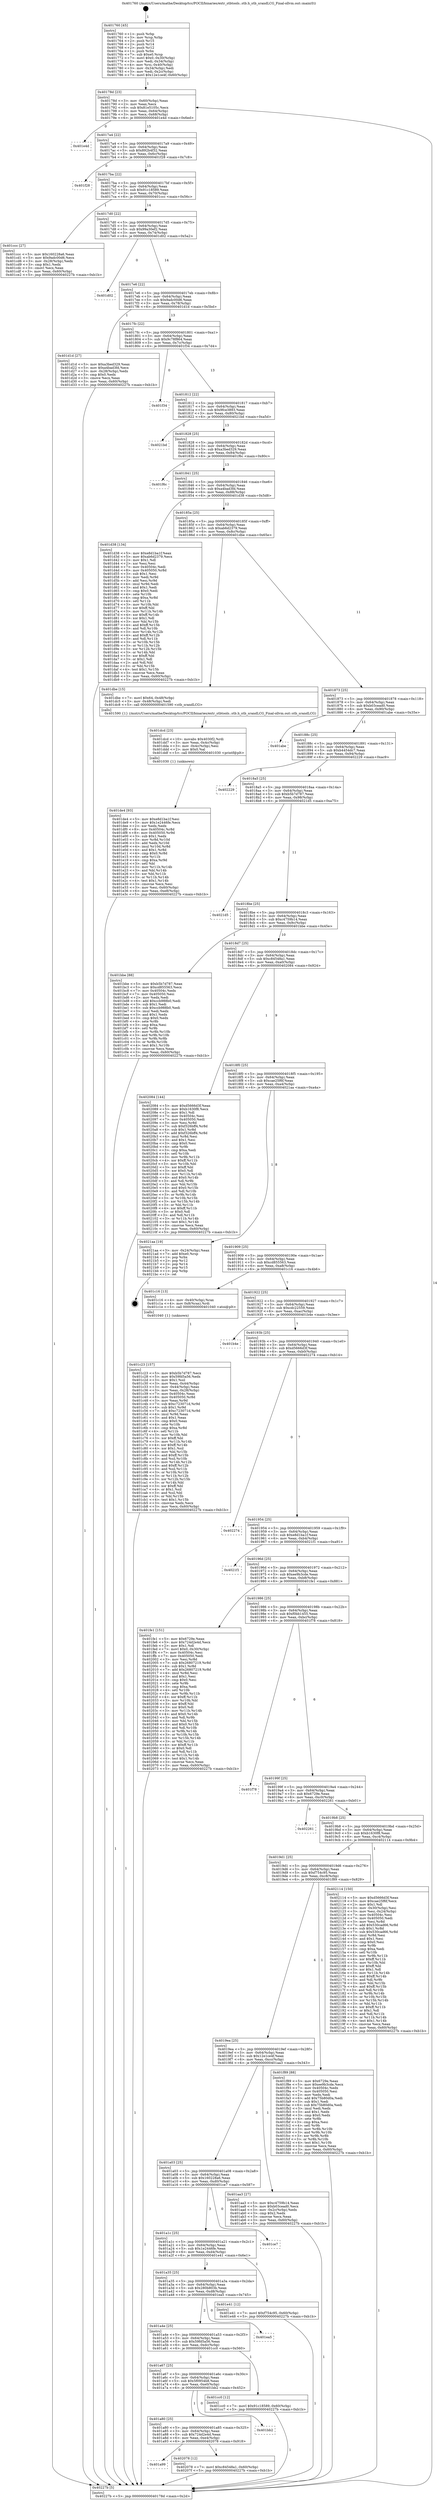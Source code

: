 digraph "0x401760" {
  label = "0x401760 (/mnt/c/Users/mathe/Desktop/tcc/POCII/binaries/extr_stbtools..stb.h_stb_srandLCG_Final-ollvm.out::main(0))"
  labelloc = "t"
  node[shape=record]

  Entry [label="",width=0.3,height=0.3,shape=circle,fillcolor=black,style=filled]
  "0x40178d" [label="{
     0x40178d [23]\l
     | [instrs]\l
     &nbsp;&nbsp;0x40178d \<+3\>: mov -0x60(%rbp),%eax\l
     &nbsp;&nbsp;0x401790 \<+2\>: mov %eax,%ecx\l
     &nbsp;&nbsp;0x401792 \<+6\>: sub $0x81e5105c,%ecx\l
     &nbsp;&nbsp;0x401798 \<+3\>: mov %eax,-0x64(%rbp)\l
     &nbsp;&nbsp;0x40179b \<+3\>: mov %ecx,-0x68(%rbp)\l
     &nbsp;&nbsp;0x40179e \<+6\>: je 0000000000401e4d \<main+0x6ed\>\l
  }"]
  "0x401e4d" [label="{
     0x401e4d\l
  }", style=dashed]
  "0x4017a4" [label="{
     0x4017a4 [22]\l
     | [instrs]\l
     &nbsp;&nbsp;0x4017a4 \<+5\>: jmp 00000000004017a9 \<main+0x49\>\l
     &nbsp;&nbsp;0x4017a9 \<+3\>: mov -0x64(%rbp),%eax\l
     &nbsp;&nbsp;0x4017ac \<+5\>: sub $0x892b4f32,%eax\l
     &nbsp;&nbsp;0x4017b1 \<+3\>: mov %eax,-0x6c(%rbp)\l
     &nbsp;&nbsp;0x4017b4 \<+6\>: je 0000000000401f28 \<main+0x7c8\>\l
  }"]
  Exit [label="",width=0.3,height=0.3,shape=circle,fillcolor=black,style=filled,peripheries=2]
  "0x401f28" [label="{
     0x401f28\l
  }", style=dashed]
  "0x4017ba" [label="{
     0x4017ba [22]\l
     | [instrs]\l
     &nbsp;&nbsp;0x4017ba \<+5\>: jmp 00000000004017bf \<main+0x5f\>\l
     &nbsp;&nbsp;0x4017bf \<+3\>: mov -0x64(%rbp),%eax\l
     &nbsp;&nbsp;0x4017c2 \<+5\>: sub $0x91c18589,%eax\l
     &nbsp;&nbsp;0x4017c7 \<+3\>: mov %eax,-0x70(%rbp)\l
     &nbsp;&nbsp;0x4017ca \<+6\>: je 0000000000401ccc \<main+0x56c\>\l
  }"]
  "0x401a99" [label="{
     0x401a99\l
  }", style=dashed]
  "0x401ccc" [label="{
     0x401ccc [27]\l
     | [instrs]\l
     &nbsp;&nbsp;0x401ccc \<+5\>: mov $0x160228a6,%eax\l
     &nbsp;&nbsp;0x401cd1 \<+5\>: mov $0x9adc00d6,%ecx\l
     &nbsp;&nbsp;0x401cd6 \<+3\>: mov -0x28(%rbp),%edx\l
     &nbsp;&nbsp;0x401cd9 \<+3\>: cmp $0x1,%edx\l
     &nbsp;&nbsp;0x401cdc \<+3\>: cmovl %ecx,%eax\l
     &nbsp;&nbsp;0x401cdf \<+3\>: mov %eax,-0x60(%rbp)\l
     &nbsp;&nbsp;0x401ce2 \<+5\>: jmp 000000000040227b \<main+0xb1b\>\l
  }"]
  "0x4017d0" [label="{
     0x4017d0 [22]\l
     | [instrs]\l
     &nbsp;&nbsp;0x4017d0 \<+5\>: jmp 00000000004017d5 \<main+0x75\>\l
     &nbsp;&nbsp;0x4017d5 \<+3\>: mov -0x64(%rbp),%eax\l
     &nbsp;&nbsp;0x4017d8 \<+5\>: sub $0x99a30ef2,%eax\l
     &nbsp;&nbsp;0x4017dd \<+3\>: mov %eax,-0x74(%rbp)\l
     &nbsp;&nbsp;0x4017e0 \<+6\>: je 0000000000401d02 \<main+0x5a2\>\l
  }"]
  "0x402078" [label="{
     0x402078 [12]\l
     | [instrs]\l
     &nbsp;&nbsp;0x402078 \<+7\>: movl $0xc84548a1,-0x60(%rbp)\l
     &nbsp;&nbsp;0x40207f \<+5\>: jmp 000000000040227b \<main+0xb1b\>\l
  }"]
  "0x401d02" [label="{
     0x401d02\l
  }", style=dashed]
  "0x4017e6" [label="{
     0x4017e6 [22]\l
     | [instrs]\l
     &nbsp;&nbsp;0x4017e6 \<+5\>: jmp 00000000004017eb \<main+0x8b\>\l
     &nbsp;&nbsp;0x4017eb \<+3\>: mov -0x64(%rbp),%eax\l
     &nbsp;&nbsp;0x4017ee \<+5\>: sub $0x9adc00d6,%eax\l
     &nbsp;&nbsp;0x4017f3 \<+3\>: mov %eax,-0x78(%rbp)\l
     &nbsp;&nbsp;0x4017f6 \<+6\>: je 0000000000401d1d \<main+0x5bd\>\l
  }"]
  "0x401a80" [label="{
     0x401a80 [25]\l
     | [instrs]\l
     &nbsp;&nbsp;0x401a80 \<+5\>: jmp 0000000000401a85 \<main+0x325\>\l
     &nbsp;&nbsp;0x401a85 \<+3\>: mov -0x64(%rbp),%eax\l
     &nbsp;&nbsp;0x401a88 \<+5\>: sub $0x724d2e4d,%eax\l
     &nbsp;&nbsp;0x401a8d \<+6\>: mov %eax,-0xe4(%rbp)\l
     &nbsp;&nbsp;0x401a93 \<+6\>: je 0000000000402078 \<main+0x918\>\l
  }"]
  "0x401d1d" [label="{
     0x401d1d [27]\l
     | [instrs]\l
     &nbsp;&nbsp;0x401d1d \<+5\>: mov $0xa3bed329,%eax\l
     &nbsp;&nbsp;0x401d22 \<+5\>: mov $0xa4bad3fd,%ecx\l
     &nbsp;&nbsp;0x401d27 \<+3\>: mov -0x28(%rbp),%edx\l
     &nbsp;&nbsp;0x401d2a \<+3\>: cmp $0x0,%edx\l
     &nbsp;&nbsp;0x401d2d \<+3\>: cmove %ecx,%eax\l
     &nbsp;&nbsp;0x401d30 \<+3\>: mov %eax,-0x60(%rbp)\l
     &nbsp;&nbsp;0x401d33 \<+5\>: jmp 000000000040227b \<main+0xb1b\>\l
  }"]
  "0x4017fc" [label="{
     0x4017fc [22]\l
     | [instrs]\l
     &nbsp;&nbsp;0x4017fc \<+5\>: jmp 0000000000401801 \<main+0xa1\>\l
     &nbsp;&nbsp;0x401801 \<+3\>: mov -0x64(%rbp),%eax\l
     &nbsp;&nbsp;0x401804 \<+5\>: sub $0x9c78f864,%eax\l
     &nbsp;&nbsp;0x401809 \<+3\>: mov %eax,-0x7c(%rbp)\l
     &nbsp;&nbsp;0x40180c \<+6\>: je 0000000000401f34 \<main+0x7d4\>\l
  }"]
  "0x401bb2" [label="{
     0x401bb2\l
  }", style=dashed]
  "0x401f34" [label="{
     0x401f34\l
  }", style=dashed]
  "0x401812" [label="{
     0x401812 [22]\l
     | [instrs]\l
     &nbsp;&nbsp;0x401812 \<+5\>: jmp 0000000000401817 \<main+0xb7\>\l
     &nbsp;&nbsp;0x401817 \<+3\>: mov -0x64(%rbp),%eax\l
     &nbsp;&nbsp;0x40181a \<+5\>: sub $0x9fce3893,%eax\l
     &nbsp;&nbsp;0x40181f \<+3\>: mov %eax,-0x80(%rbp)\l
     &nbsp;&nbsp;0x401822 \<+6\>: je 00000000004021bd \<main+0xa5d\>\l
  }"]
  "0x401de4" [label="{
     0x401de4 [93]\l
     | [instrs]\l
     &nbsp;&nbsp;0x401de4 \<+5\>: mov $0xe8d1ba1f,%esi\l
     &nbsp;&nbsp;0x401de9 \<+5\>: mov $0x1e2446fe,%ecx\l
     &nbsp;&nbsp;0x401dee \<+2\>: xor %edx,%edx\l
     &nbsp;&nbsp;0x401df0 \<+8\>: mov 0x40504c,%r8d\l
     &nbsp;&nbsp;0x401df8 \<+8\>: mov 0x405050,%r9d\l
     &nbsp;&nbsp;0x401e00 \<+3\>: sub $0x1,%edx\l
     &nbsp;&nbsp;0x401e03 \<+3\>: mov %r8d,%r10d\l
     &nbsp;&nbsp;0x401e06 \<+3\>: add %edx,%r10d\l
     &nbsp;&nbsp;0x401e09 \<+4\>: imul %r10d,%r8d\l
     &nbsp;&nbsp;0x401e0d \<+4\>: and $0x1,%r8d\l
     &nbsp;&nbsp;0x401e11 \<+4\>: cmp $0x0,%r8d\l
     &nbsp;&nbsp;0x401e15 \<+4\>: sete %r11b\l
     &nbsp;&nbsp;0x401e19 \<+4\>: cmp $0xa,%r9d\l
     &nbsp;&nbsp;0x401e1d \<+3\>: setl %bl\l
     &nbsp;&nbsp;0x401e20 \<+3\>: mov %r11b,%r14b\l
     &nbsp;&nbsp;0x401e23 \<+3\>: and %bl,%r14b\l
     &nbsp;&nbsp;0x401e26 \<+3\>: xor %bl,%r11b\l
     &nbsp;&nbsp;0x401e29 \<+3\>: or %r11b,%r14b\l
     &nbsp;&nbsp;0x401e2c \<+4\>: test $0x1,%r14b\l
     &nbsp;&nbsp;0x401e30 \<+3\>: cmovne %ecx,%esi\l
     &nbsp;&nbsp;0x401e33 \<+3\>: mov %esi,-0x60(%rbp)\l
     &nbsp;&nbsp;0x401e36 \<+6\>: mov %eax,-0xe8(%rbp)\l
     &nbsp;&nbsp;0x401e3c \<+5\>: jmp 000000000040227b \<main+0xb1b\>\l
  }"]
  "0x4021bd" [label="{
     0x4021bd\l
  }", style=dashed]
  "0x401828" [label="{
     0x401828 [25]\l
     | [instrs]\l
     &nbsp;&nbsp;0x401828 \<+5\>: jmp 000000000040182d \<main+0xcd\>\l
     &nbsp;&nbsp;0x40182d \<+3\>: mov -0x64(%rbp),%eax\l
     &nbsp;&nbsp;0x401830 \<+5\>: sub $0xa3bed329,%eax\l
     &nbsp;&nbsp;0x401835 \<+6\>: mov %eax,-0x84(%rbp)\l
     &nbsp;&nbsp;0x40183b \<+6\>: je 0000000000401f6c \<main+0x80c\>\l
  }"]
  "0x401dcd" [label="{
     0x401dcd [23]\l
     | [instrs]\l
     &nbsp;&nbsp;0x401dcd \<+10\>: movabs $0x4030f2,%rdi\l
     &nbsp;&nbsp;0x401dd7 \<+3\>: mov %eax,-0x4c(%rbp)\l
     &nbsp;&nbsp;0x401dda \<+3\>: mov -0x4c(%rbp),%esi\l
     &nbsp;&nbsp;0x401ddd \<+2\>: mov $0x0,%al\l
     &nbsp;&nbsp;0x401ddf \<+5\>: call 0000000000401030 \<printf@plt\>\l
     | [calls]\l
     &nbsp;&nbsp;0x401030 \{1\} (unknown)\l
  }"]
  "0x401f6c" [label="{
     0x401f6c\l
  }", style=dashed]
  "0x401841" [label="{
     0x401841 [25]\l
     | [instrs]\l
     &nbsp;&nbsp;0x401841 \<+5\>: jmp 0000000000401846 \<main+0xe6\>\l
     &nbsp;&nbsp;0x401846 \<+3\>: mov -0x64(%rbp),%eax\l
     &nbsp;&nbsp;0x401849 \<+5\>: sub $0xa4bad3fd,%eax\l
     &nbsp;&nbsp;0x40184e \<+6\>: mov %eax,-0x88(%rbp)\l
     &nbsp;&nbsp;0x401854 \<+6\>: je 0000000000401d38 \<main+0x5d8\>\l
  }"]
  "0x401a67" [label="{
     0x401a67 [25]\l
     | [instrs]\l
     &nbsp;&nbsp;0x401a67 \<+5\>: jmp 0000000000401a6c \<main+0x30c\>\l
     &nbsp;&nbsp;0x401a6c \<+3\>: mov -0x64(%rbp),%eax\l
     &nbsp;&nbsp;0x401a6f \<+5\>: sub $0x5f0954b8,%eax\l
     &nbsp;&nbsp;0x401a74 \<+6\>: mov %eax,-0xe0(%rbp)\l
     &nbsp;&nbsp;0x401a7a \<+6\>: je 0000000000401bb2 \<main+0x452\>\l
  }"]
  "0x401d38" [label="{
     0x401d38 [134]\l
     | [instrs]\l
     &nbsp;&nbsp;0x401d38 \<+5\>: mov $0xe8d1ba1f,%eax\l
     &nbsp;&nbsp;0x401d3d \<+5\>: mov $0xab6d2379,%ecx\l
     &nbsp;&nbsp;0x401d42 \<+2\>: mov $0x1,%dl\l
     &nbsp;&nbsp;0x401d44 \<+2\>: xor %esi,%esi\l
     &nbsp;&nbsp;0x401d46 \<+7\>: mov 0x40504c,%edi\l
     &nbsp;&nbsp;0x401d4d \<+8\>: mov 0x405050,%r8d\l
     &nbsp;&nbsp;0x401d55 \<+3\>: sub $0x1,%esi\l
     &nbsp;&nbsp;0x401d58 \<+3\>: mov %edi,%r9d\l
     &nbsp;&nbsp;0x401d5b \<+3\>: add %esi,%r9d\l
     &nbsp;&nbsp;0x401d5e \<+4\>: imul %r9d,%edi\l
     &nbsp;&nbsp;0x401d62 \<+3\>: and $0x1,%edi\l
     &nbsp;&nbsp;0x401d65 \<+3\>: cmp $0x0,%edi\l
     &nbsp;&nbsp;0x401d68 \<+4\>: sete %r10b\l
     &nbsp;&nbsp;0x401d6c \<+4\>: cmp $0xa,%r8d\l
     &nbsp;&nbsp;0x401d70 \<+4\>: setl %r11b\l
     &nbsp;&nbsp;0x401d74 \<+3\>: mov %r10b,%bl\l
     &nbsp;&nbsp;0x401d77 \<+3\>: xor $0xff,%bl\l
     &nbsp;&nbsp;0x401d7a \<+3\>: mov %r11b,%r14b\l
     &nbsp;&nbsp;0x401d7d \<+4\>: xor $0xff,%r14b\l
     &nbsp;&nbsp;0x401d81 \<+3\>: xor $0x1,%dl\l
     &nbsp;&nbsp;0x401d84 \<+3\>: mov %bl,%r15b\l
     &nbsp;&nbsp;0x401d87 \<+4\>: and $0xff,%r15b\l
     &nbsp;&nbsp;0x401d8b \<+3\>: and %dl,%r10b\l
     &nbsp;&nbsp;0x401d8e \<+3\>: mov %r14b,%r12b\l
     &nbsp;&nbsp;0x401d91 \<+4\>: and $0xff,%r12b\l
     &nbsp;&nbsp;0x401d95 \<+3\>: and %dl,%r11b\l
     &nbsp;&nbsp;0x401d98 \<+3\>: or %r10b,%r15b\l
     &nbsp;&nbsp;0x401d9b \<+3\>: or %r11b,%r12b\l
     &nbsp;&nbsp;0x401d9e \<+3\>: xor %r12b,%r15b\l
     &nbsp;&nbsp;0x401da1 \<+3\>: or %r14b,%bl\l
     &nbsp;&nbsp;0x401da4 \<+3\>: xor $0xff,%bl\l
     &nbsp;&nbsp;0x401da7 \<+3\>: or $0x1,%dl\l
     &nbsp;&nbsp;0x401daa \<+2\>: and %dl,%bl\l
     &nbsp;&nbsp;0x401dac \<+3\>: or %bl,%r15b\l
     &nbsp;&nbsp;0x401daf \<+4\>: test $0x1,%r15b\l
     &nbsp;&nbsp;0x401db3 \<+3\>: cmovne %ecx,%eax\l
     &nbsp;&nbsp;0x401db6 \<+3\>: mov %eax,-0x60(%rbp)\l
     &nbsp;&nbsp;0x401db9 \<+5\>: jmp 000000000040227b \<main+0xb1b\>\l
  }"]
  "0x40185a" [label="{
     0x40185a [25]\l
     | [instrs]\l
     &nbsp;&nbsp;0x40185a \<+5\>: jmp 000000000040185f \<main+0xff\>\l
     &nbsp;&nbsp;0x40185f \<+3\>: mov -0x64(%rbp),%eax\l
     &nbsp;&nbsp;0x401862 \<+5\>: sub $0xab6d2379,%eax\l
     &nbsp;&nbsp;0x401867 \<+6\>: mov %eax,-0x8c(%rbp)\l
     &nbsp;&nbsp;0x40186d \<+6\>: je 0000000000401dbe \<main+0x65e\>\l
  }"]
  "0x401cc0" [label="{
     0x401cc0 [12]\l
     | [instrs]\l
     &nbsp;&nbsp;0x401cc0 \<+7\>: movl $0x91c18589,-0x60(%rbp)\l
     &nbsp;&nbsp;0x401cc7 \<+5\>: jmp 000000000040227b \<main+0xb1b\>\l
  }"]
  "0x401dbe" [label="{
     0x401dbe [15]\l
     | [instrs]\l
     &nbsp;&nbsp;0x401dbe \<+7\>: movl $0x64,-0x48(%rbp)\l
     &nbsp;&nbsp;0x401dc5 \<+3\>: mov -0x48(%rbp),%edi\l
     &nbsp;&nbsp;0x401dc8 \<+5\>: call 0000000000401590 \<stb_srandLCG\>\l
     | [calls]\l
     &nbsp;&nbsp;0x401590 \{1\} (/mnt/c/Users/mathe/Desktop/tcc/POCII/binaries/extr_stbtools..stb.h_stb_srandLCG_Final-ollvm.out::stb_srandLCG)\l
  }"]
  "0x401873" [label="{
     0x401873 [25]\l
     | [instrs]\l
     &nbsp;&nbsp;0x401873 \<+5\>: jmp 0000000000401878 \<main+0x118\>\l
     &nbsp;&nbsp;0x401878 \<+3\>: mov -0x64(%rbp),%eax\l
     &nbsp;&nbsp;0x40187b \<+5\>: sub $0xb03cead0,%eax\l
     &nbsp;&nbsp;0x401880 \<+6\>: mov %eax,-0x90(%rbp)\l
     &nbsp;&nbsp;0x401886 \<+6\>: je 0000000000401abe \<main+0x35e\>\l
  }"]
  "0x401a4e" [label="{
     0x401a4e [25]\l
     | [instrs]\l
     &nbsp;&nbsp;0x401a4e \<+5\>: jmp 0000000000401a53 \<main+0x2f3\>\l
     &nbsp;&nbsp;0x401a53 \<+3\>: mov -0x64(%rbp),%eax\l
     &nbsp;&nbsp;0x401a56 \<+5\>: sub $0x59fd5a56,%eax\l
     &nbsp;&nbsp;0x401a5b \<+6\>: mov %eax,-0xdc(%rbp)\l
     &nbsp;&nbsp;0x401a61 \<+6\>: je 0000000000401cc0 \<main+0x560\>\l
  }"]
  "0x401abe" [label="{
     0x401abe\l
  }", style=dashed]
  "0x40188c" [label="{
     0x40188c [25]\l
     | [instrs]\l
     &nbsp;&nbsp;0x40188c \<+5\>: jmp 0000000000401891 \<main+0x131\>\l
     &nbsp;&nbsp;0x401891 \<+3\>: mov -0x64(%rbp),%eax\l
     &nbsp;&nbsp;0x401894 \<+5\>: sub $0xb4454dc7,%eax\l
     &nbsp;&nbsp;0x401899 \<+6\>: mov %eax,-0x94(%rbp)\l
     &nbsp;&nbsp;0x40189f \<+6\>: je 0000000000402229 \<main+0xac9\>\l
  }"]
  "0x401ea5" [label="{
     0x401ea5\l
  }", style=dashed]
  "0x402229" [label="{
     0x402229\l
  }", style=dashed]
  "0x4018a5" [label="{
     0x4018a5 [25]\l
     | [instrs]\l
     &nbsp;&nbsp;0x4018a5 \<+5\>: jmp 00000000004018aa \<main+0x14a\>\l
     &nbsp;&nbsp;0x4018aa \<+3\>: mov -0x64(%rbp),%eax\l
     &nbsp;&nbsp;0x4018ad \<+5\>: sub $0xb5b7d787,%eax\l
     &nbsp;&nbsp;0x4018b2 \<+6\>: mov %eax,-0x98(%rbp)\l
     &nbsp;&nbsp;0x4018b8 \<+6\>: je 00000000004021d5 \<main+0xa75\>\l
  }"]
  "0x401a35" [label="{
     0x401a35 [25]\l
     | [instrs]\l
     &nbsp;&nbsp;0x401a35 \<+5\>: jmp 0000000000401a3a \<main+0x2da\>\l
     &nbsp;&nbsp;0x401a3a \<+3\>: mov -0x64(%rbp),%eax\l
     &nbsp;&nbsp;0x401a3d \<+5\>: sub $0x280b803b,%eax\l
     &nbsp;&nbsp;0x401a42 \<+6\>: mov %eax,-0xd8(%rbp)\l
     &nbsp;&nbsp;0x401a48 \<+6\>: je 0000000000401ea5 \<main+0x745\>\l
  }"]
  "0x4021d5" [label="{
     0x4021d5\l
  }", style=dashed]
  "0x4018be" [label="{
     0x4018be [25]\l
     | [instrs]\l
     &nbsp;&nbsp;0x4018be \<+5\>: jmp 00000000004018c3 \<main+0x163\>\l
     &nbsp;&nbsp;0x4018c3 \<+3\>: mov -0x64(%rbp),%eax\l
     &nbsp;&nbsp;0x4018c6 \<+5\>: sub $0xc4759b14,%eax\l
     &nbsp;&nbsp;0x4018cb \<+6\>: mov %eax,-0x9c(%rbp)\l
     &nbsp;&nbsp;0x4018d1 \<+6\>: je 0000000000401bbe \<main+0x45e\>\l
  }"]
  "0x401e41" [label="{
     0x401e41 [12]\l
     | [instrs]\l
     &nbsp;&nbsp;0x401e41 \<+7\>: movl $0xf754c95,-0x60(%rbp)\l
     &nbsp;&nbsp;0x401e48 \<+5\>: jmp 000000000040227b \<main+0xb1b\>\l
  }"]
  "0x401bbe" [label="{
     0x401bbe [88]\l
     | [instrs]\l
     &nbsp;&nbsp;0x401bbe \<+5\>: mov $0xb5b7d787,%eax\l
     &nbsp;&nbsp;0x401bc3 \<+5\>: mov $0xcd855563,%ecx\l
     &nbsp;&nbsp;0x401bc8 \<+7\>: mov 0x40504c,%edx\l
     &nbsp;&nbsp;0x401bcf \<+7\>: mov 0x405050,%esi\l
     &nbsp;&nbsp;0x401bd6 \<+2\>: mov %edx,%edi\l
     &nbsp;&nbsp;0x401bd8 \<+6\>: add $0xccb988b0,%edi\l
     &nbsp;&nbsp;0x401bde \<+3\>: sub $0x1,%edi\l
     &nbsp;&nbsp;0x401be1 \<+6\>: sub $0xccb988b0,%edi\l
     &nbsp;&nbsp;0x401be7 \<+3\>: imul %edi,%edx\l
     &nbsp;&nbsp;0x401bea \<+3\>: and $0x1,%edx\l
     &nbsp;&nbsp;0x401bed \<+3\>: cmp $0x0,%edx\l
     &nbsp;&nbsp;0x401bf0 \<+4\>: sete %r8b\l
     &nbsp;&nbsp;0x401bf4 \<+3\>: cmp $0xa,%esi\l
     &nbsp;&nbsp;0x401bf7 \<+4\>: setl %r9b\l
     &nbsp;&nbsp;0x401bfb \<+3\>: mov %r8b,%r10b\l
     &nbsp;&nbsp;0x401bfe \<+3\>: and %r9b,%r10b\l
     &nbsp;&nbsp;0x401c01 \<+3\>: xor %r9b,%r8b\l
     &nbsp;&nbsp;0x401c04 \<+3\>: or %r8b,%r10b\l
     &nbsp;&nbsp;0x401c07 \<+4\>: test $0x1,%r10b\l
     &nbsp;&nbsp;0x401c0b \<+3\>: cmovne %ecx,%eax\l
     &nbsp;&nbsp;0x401c0e \<+3\>: mov %eax,-0x60(%rbp)\l
     &nbsp;&nbsp;0x401c11 \<+5\>: jmp 000000000040227b \<main+0xb1b\>\l
  }"]
  "0x4018d7" [label="{
     0x4018d7 [25]\l
     | [instrs]\l
     &nbsp;&nbsp;0x4018d7 \<+5\>: jmp 00000000004018dc \<main+0x17c\>\l
     &nbsp;&nbsp;0x4018dc \<+3\>: mov -0x64(%rbp),%eax\l
     &nbsp;&nbsp;0x4018df \<+5\>: sub $0xc84548a1,%eax\l
     &nbsp;&nbsp;0x4018e4 \<+6\>: mov %eax,-0xa0(%rbp)\l
     &nbsp;&nbsp;0x4018ea \<+6\>: je 0000000000402084 \<main+0x924\>\l
  }"]
  "0x401a1c" [label="{
     0x401a1c [25]\l
     | [instrs]\l
     &nbsp;&nbsp;0x401a1c \<+5\>: jmp 0000000000401a21 \<main+0x2c1\>\l
     &nbsp;&nbsp;0x401a21 \<+3\>: mov -0x64(%rbp),%eax\l
     &nbsp;&nbsp;0x401a24 \<+5\>: sub $0x1e2446fe,%eax\l
     &nbsp;&nbsp;0x401a29 \<+6\>: mov %eax,-0xd4(%rbp)\l
     &nbsp;&nbsp;0x401a2f \<+6\>: je 0000000000401e41 \<main+0x6e1\>\l
  }"]
  "0x402084" [label="{
     0x402084 [144]\l
     | [instrs]\l
     &nbsp;&nbsp;0x402084 \<+5\>: mov $0xd5666d3f,%eax\l
     &nbsp;&nbsp;0x402089 \<+5\>: mov $0xb1630f8,%ecx\l
     &nbsp;&nbsp;0x40208e \<+2\>: mov $0x1,%dl\l
     &nbsp;&nbsp;0x402090 \<+7\>: mov 0x40504c,%esi\l
     &nbsp;&nbsp;0x402097 \<+7\>: mov 0x405050,%edi\l
     &nbsp;&nbsp;0x40209e \<+3\>: mov %esi,%r8d\l
     &nbsp;&nbsp;0x4020a1 \<+7\>: sub $0xf326bff4,%r8d\l
     &nbsp;&nbsp;0x4020a8 \<+4\>: sub $0x1,%r8d\l
     &nbsp;&nbsp;0x4020ac \<+7\>: add $0xf326bff4,%r8d\l
     &nbsp;&nbsp;0x4020b3 \<+4\>: imul %r8d,%esi\l
     &nbsp;&nbsp;0x4020b7 \<+3\>: and $0x1,%esi\l
     &nbsp;&nbsp;0x4020ba \<+3\>: cmp $0x0,%esi\l
     &nbsp;&nbsp;0x4020bd \<+4\>: sete %r9b\l
     &nbsp;&nbsp;0x4020c1 \<+3\>: cmp $0xa,%edi\l
     &nbsp;&nbsp;0x4020c4 \<+4\>: setl %r10b\l
     &nbsp;&nbsp;0x4020c8 \<+3\>: mov %r9b,%r11b\l
     &nbsp;&nbsp;0x4020cb \<+4\>: xor $0xff,%r11b\l
     &nbsp;&nbsp;0x4020cf \<+3\>: mov %r10b,%bl\l
     &nbsp;&nbsp;0x4020d2 \<+3\>: xor $0xff,%bl\l
     &nbsp;&nbsp;0x4020d5 \<+3\>: xor $0x0,%dl\l
     &nbsp;&nbsp;0x4020d8 \<+3\>: mov %r11b,%r14b\l
     &nbsp;&nbsp;0x4020db \<+4\>: and $0x0,%r14b\l
     &nbsp;&nbsp;0x4020df \<+3\>: and %dl,%r9b\l
     &nbsp;&nbsp;0x4020e2 \<+3\>: mov %bl,%r15b\l
     &nbsp;&nbsp;0x4020e5 \<+4\>: and $0x0,%r15b\l
     &nbsp;&nbsp;0x4020e9 \<+3\>: and %dl,%r10b\l
     &nbsp;&nbsp;0x4020ec \<+3\>: or %r9b,%r14b\l
     &nbsp;&nbsp;0x4020ef \<+3\>: or %r10b,%r15b\l
     &nbsp;&nbsp;0x4020f2 \<+3\>: xor %r15b,%r14b\l
     &nbsp;&nbsp;0x4020f5 \<+3\>: or %bl,%r11b\l
     &nbsp;&nbsp;0x4020f8 \<+4\>: xor $0xff,%r11b\l
     &nbsp;&nbsp;0x4020fc \<+3\>: or $0x0,%dl\l
     &nbsp;&nbsp;0x4020ff \<+3\>: and %dl,%r11b\l
     &nbsp;&nbsp;0x402102 \<+3\>: or %r11b,%r14b\l
     &nbsp;&nbsp;0x402105 \<+4\>: test $0x1,%r14b\l
     &nbsp;&nbsp;0x402109 \<+3\>: cmovne %ecx,%eax\l
     &nbsp;&nbsp;0x40210c \<+3\>: mov %eax,-0x60(%rbp)\l
     &nbsp;&nbsp;0x40210f \<+5\>: jmp 000000000040227b \<main+0xb1b\>\l
  }"]
  "0x4018f0" [label="{
     0x4018f0 [25]\l
     | [instrs]\l
     &nbsp;&nbsp;0x4018f0 \<+5\>: jmp 00000000004018f5 \<main+0x195\>\l
     &nbsp;&nbsp;0x4018f5 \<+3\>: mov -0x64(%rbp),%eax\l
     &nbsp;&nbsp;0x4018f8 \<+5\>: sub $0xcae25f6f,%eax\l
     &nbsp;&nbsp;0x4018fd \<+6\>: mov %eax,-0xa4(%rbp)\l
     &nbsp;&nbsp;0x401903 \<+6\>: je 00000000004021aa \<main+0xa4a\>\l
  }"]
  "0x401ce7" [label="{
     0x401ce7\l
  }", style=dashed]
  "0x4021aa" [label="{
     0x4021aa [19]\l
     | [instrs]\l
     &nbsp;&nbsp;0x4021aa \<+3\>: mov -0x24(%rbp),%eax\l
     &nbsp;&nbsp;0x4021ad \<+7\>: add $0xe0,%rsp\l
     &nbsp;&nbsp;0x4021b4 \<+1\>: pop %rbx\l
     &nbsp;&nbsp;0x4021b5 \<+2\>: pop %r12\l
     &nbsp;&nbsp;0x4021b7 \<+2\>: pop %r14\l
     &nbsp;&nbsp;0x4021b9 \<+2\>: pop %r15\l
     &nbsp;&nbsp;0x4021bb \<+1\>: pop %rbp\l
     &nbsp;&nbsp;0x4021bc \<+1\>: ret\l
  }"]
  "0x401909" [label="{
     0x401909 [25]\l
     | [instrs]\l
     &nbsp;&nbsp;0x401909 \<+5\>: jmp 000000000040190e \<main+0x1ae\>\l
     &nbsp;&nbsp;0x40190e \<+3\>: mov -0x64(%rbp),%eax\l
     &nbsp;&nbsp;0x401911 \<+5\>: sub $0xcd855563,%eax\l
     &nbsp;&nbsp;0x401916 \<+6\>: mov %eax,-0xa8(%rbp)\l
     &nbsp;&nbsp;0x40191c \<+6\>: je 0000000000401c16 \<main+0x4b6\>\l
  }"]
  "0x401c23" [label="{
     0x401c23 [157]\l
     | [instrs]\l
     &nbsp;&nbsp;0x401c23 \<+5\>: mov $0xb5b7d787,%ecx\l
     &nbsp;&nbsp;0x401c28 \<+5\>: mov $0x59fd5a56,%edx\l
     &nbsp;&nbsp;0x401c2d \<+3\>: mov $0x1,%sil\l
     &nbsp;&nbsp;0x401c30 \<+3\>: mov %eax,-0x44(%rbp)\l
     &nbsp;&nbsp;0x401c33 \<+3\>: mov -0x44(%rbp),%eax\l
     &nbsp;&nbsp;0x401c36 \<+3\>: mov %eax,-0x28(%rbp)\l
     &nbsp;&nbsp;0x401c39 \<+7\>: mov 0x40504c,%eax\l
     &nbsp;&nbsp;0x401c40 \<+8\>: mov 0x405050,%r8d\l
     &nbsp;&nbsp;0x401c48 \<+3\>: mov %eax,%r9d\l
     &nbsp;&nbsp;0x401c4b \<+7\>: sub $0xc723071d,%r9d\l
     &nbsp;&nbsp;0x401c52 \<+4\>: sub $0x1,%r9d\l
     &nbsp;&nbsp;0x401c56 \<+7\>: add $0xc723071d,%r9d\l
     &nbsp;&nbsp;0x401c5d \<+4\>: imul %r9d,%eax\l
     &nbsp;&nbsp;0x401c61 \<+3\>: and $0x1,%eax\l
     &nbsp;&nbsp;0x401c64 \<+3\>: cmp $0x0,%eax\l
     &nbsp;&nbsp;0x401c67 \<+4\>: sete %r10b\l
     &nbsp;&nbsp;0x401c6b \<+4\>: cmp $0xa,%r8d\l
     &nbsp;&nbsp;0x401c6f \<+4\>: setl %r11b\l
     &nbsp;&nbsp;0x401c73 \<+3\>: mov %r10b,%bl\l
     &nbsp;&nbsp;0x401c76 \<+3\>: xor $0xff,%bl\l
     &nbsp;&nbsp;0x401c79 \<+3\>: mov %r11b,%r14b\l
     &nbsp;&nbsp;0x401c7c \<+4\>: xor $0xff,%r14b\l
     &nbsp;&nbsp;0x401c80 \<+4\>: xor $0x1,%sil\l
     &nbsp;&nbsp;0x401c84 \<+3\>: mov %bl,%r15b\l
     &nbsp;&nbsp;0x401c87 \<+4\>: and $0xff,%r15b\l
     &nbsp;&nbsp;0x401c8b \<+3\>: and %sil,%r10b\l
     &nbsp;&nbsp;0x401c8e \<+3\>: mov %r14b,%r12b\l
     &nbsp;&nbsp;0x401c91 \<+4\>: and $0xff,%r12b\l
     &nbsp;&nbsp;0x401c95 \<+3\>: and %sil,%r11b\l
     &nbsp;&nbsp;0x401c98 \<+3\>: or %r10b,%r15b\l
     &nbsp;&nbsp;0x401c9b \<+3\>: or %r11b,%r12b\l
     &nbsp;&nbsp;0x401c9e \<+3\>: xor %r12b,%r15b\l
     &nbsp;&nbsp;0x401ca1 \<+3\>: or %r14b,%bl\l
     &nbsp;&nbsp;0x401ca4 \<+3\>: xor $0xff,%bl\l
     &nbsp;&nbsp;0x401ca7 \<+4\>: or $0x1,%sil\l
     &nbsp;&nbsp;0x401cab \<+3\>: and %sil,%bl\l
     &nbsp;&nbsp;0x401cae \<+3\>: or %bl,%r15b\l
     &nbsp;&nbsp;0x401cb1 \<+4\>: test $0x1,%r15b\l
     &nbsp;&nbsp;0x401cb5 \<+3\>: cmovne %edx,%ecx\l
     &nbsp;&nbsp;0x401cb8 \<+3\>: mov %ecx,-0x60(%rbp)\l
     &nbsp;&nbsp;0x401cbb \<+5\>: jmp 000000000040227b \<main+0xb1b\>\l
  }"]
  "0x401c16" [label="{
     0x401c16 [13]\l
     | [instrs]\l
     &nbsp;&nbsp;0x401c16 \<+4\>: mov -0x40(%rbp),%rax\l
     &nbsp;&nbsp;0x401c1a \<+4\>: mov 0x8(%rax),%rdi\l
     &nbsp;&nbsp;0x401c1e \<+5\>: call 0000000000401040 \<atoi@plt\>\l
     | [calls]\l
     &nbsp;&nbsp;0x401040 \{1\} (unknown)\l
  }"]
  "0x401922" [label="{
     0x401922 [25]\l
     | [instrs]\l
     &nbsp;&nbsp;0x401922 \<+5\>: jmp 0000000000401927 \<main+0x1c7\>\l
     &nbsp;&nbsp;0x401927 \<+3\>: mov -0x64(%rbp),%eax\l
     &nbsp;&nbsp;0x40192a \<+5\>: sub $0xcdc22559,%eax\l
     &nbsp;&nbsp;0x40192f \<+6\>: mov %eax,-0xac(%rbp)\l
     &nbsp;&nbsp;0x401935 \<+6\>: je 0000000000401b4e \<main+0x3ee\>\l
  }"]
  "0x401760" [label="{
     0x401760 [45]\l
     | [instrs]\l
     &nbsp;&nbsp;0x401760 \<+1\>: push %rbp\l
     &nbsp;&nbsp;0x401761 \<+3\>: mov %rsp,%rbp\l
     &nbsp;&nbsp;0x401764 \<+2\>: push %r15\l
     &nbsp;&nbsp;0x401766 \<+2\>: push %r14\l
     &nbsp;&nbsp;0x401768 \<+2\>: push %r12\l
     &nbsp;&nbsp;0x40176a \<+1\>: push %rbx\l
     &nbsp;&nbsp;0x40176b \<+7\>: sub $0xe0,%rsp\l
     &nbsp;&nbsp;0x401772 \<+7\>: movl $0x0,-0x30(%rbp)\l
     &nbsp;&nbsp;0x401779 \<+3\>: mov %edi,-0x34(%rbp)\l
     &nbsp;&nbsp;0x40177c \<+4\>: mov %rsi,-0x40(%rbp)\l
     &nbsp;&nbsp;0x401780 \<+3\>: mov -0x34(%rbp),%edi\l
     &nbsp;&nbsp;0x401783 \<+3\>: mov %edi,-0x2c(%rbp)\l
     &nbsp;&nbsp;0x401786 \<+7\>: movl $0x12e1ce4f,-0x60(%rbp)\l
  }"]
  "0x401b4e" [label="{
     0x401b4e\l
  }", style=dashed]
  "0x40193b" [label="{
     0x40193b [25]\l
     | [instrs]\l
     &nbsp;&nbsp;0x40193b \<+5\>: jmp 0000000000401940 \<main+0x1e0\>\l
     &nbsp;&nbsp;0x401940 \<+3\>: mov -0x64(%rbp),%eax\l
     &nbsp;&nbsp;0x401943 \<+5\>: sub $0xd5666d3f,%eax\l
     &nbsp;&nbsp;0x401948 \<+6\>: mov %eax,-0xb0(%rbp)\l
     &nbsp;&nbsp;0x40194e \<+6\>: je 0000000000402274 \<main+0xb14\>\l
  }"]
  "0x40227b" [label="{
     0x40227b [5]\l
     | [instrs]\l
     &nbsp;&nbsp;0x40227b \<+5\>: jmp 000000000040178d \<main+0x2d\>\l
  }"]
  "0x402274" [label="{
     0x402274\l
  }", style=dashed]
  "0x401954" [label="{
     0x401954 [25]\l
     | [instrs]\l
     &nbsp;&nbsp;0x401954 \<+5\>: jmp 0000000000401959 \<main+0x1f9\>\l
     &nbsp;&nbsp;0x401959 \<+3\>: mov -0x64(%rbp),%eax\l
     &nbsp;&nbsp;0x40195c \<+5\>: sub $0xe8d1ba1f,%eax\l
     &nbsp;&nbsp;0x401961 \<+6\>: mov %eax,-0xb4(%rbp)\l
     &nbsp;&nbsp;0x401967 \<+6\>: je 00000000004021f1 \<main+0xa91\>\l
  }"]
  "0x401a03" [label="{
     0x401a03 [25]\l
     | [instrs]\l
     &nbsp;&nbsp;0x401a03 \<+5\>: jmp 0000000000401a08 \<main+0x2a8\>\l
     &nbsp;&nbsp;0x401a08 \<+3\>: mov -0x64(%rbp),%eax\l
     &nbsp;&nbsp;0x401a0b \<+5\>: sub $0x160228a6,%eax\l
     &nbsp;&nbsp;0x401a10 \<+6\>: mov %eax,-0xd0(%rbp)\l
     &nbsp;&nbsp;0x401a16 \<+6\>: je 0000000000401ce7 \<main+0x587\>\l
  }"]
  "0x4021f1" [label="{
     0x4021f1\l
  }", style=dashed]
  "0x40196d" [label="{
     0x40196d [25]\l
     | [instrs]\l
     &nbsp;&nbsp;0x40196d \<+5\>: jmp 0000000000401972 \<main+0x212\>\l
     &nbsp;&nbsp;0x401972 \<+3\>: mov -0x64(%rbp),%eax\l
     &nbsp;&nbsp;0x401975 \<+5\>: sub $0xee9b3cde,%eax\l
     &nbsp;&nbsp;0x40197a \<+6\>: mov %eax,-0xb8(%rbp)\l
     &nbsp;&nbsp;0x401980 \<+6\>: je 0000000000401fe1 \<main+0x881\>\l
  }"]
  "0x401aa3" [label="{
     0x401aa3 [27]\l
     | [instrs]\l
     &nbsp;&nbsp;0x401aa3 \<+5\>: mov $0xc4759b14,%eax\l
     &nbsp;&nbsp;0x401aa8 \<+5\>: mov $0xb03cead0,%ecx\l
     &nbsp;&nbsp;0x401aad \<+3\>: mov -0x2c(%rbp),%edx\l
     &nbsp;&nbsp;0x401ab0 \<+3\>: cmp $0x2,%edx\l
     &nbsp;&nbsp;0x401ab3 \<+3\>: cmovne %ecx,%eax\l
     &nbsp;&nbsp;0x401ab6 \<+3\>: mov %eax,-0x60(%rbp)\l
     &nbsp;&nbsp;0x401ab9 \<+5\>: jmp 000000000040227b \<main+0xb1b\>\l
  }"]
  "0x401fe1" [label="{
     0x401fe1 [151]\l
     | [instrs]\l
     &nbsp;&nbsp;0x401fe1 \<+5\>: mov $0x6729e,%eax\l
     &nbsp;&nbsp;0x401fe6 \<+5\>: mov $0x724d2e4d,%ecx\l
     &nbsp;&nbsp;0x401feb \<+2\>: mov $0x1,%dl\l
     &nbsp;&nbsp;0x401fed \<+7\>: movl $0x0,-0x30(%rbp)\l
     &nbsp;&nbsp;0x401ff4 \<+7\>: mov 0x40504c,%esi\l
     &nbsp;&nbsp;0x401ffb \<+7\>: mov 0x405050,%edi\l
     &nbsp;&nbsp;0x402002 \<+3\>: mov %esi,%r8d\l
     &nbsp;&nbsp;0x402005 \<+7\>: sub $0x26807219,%r8d\l
     &nbsp;&nbsp;0x40200c \<+4\>: sub $0x1,%r8d\l
     &nbsp;&nbsp;0x402010 \<+7\>: add $0x26807219,%r8d\l
     &nbsp;&nbsp;0x402017 \<+4\>: imul %r8d,%esi\l
     &nbsp;&nbsp;0x40201b \<+3\>: and $0x1,%esi\l
     &nbsp;&nbsp;0x40201e \<+3\>: cmp $0x0,%esi\l
     &nbsp;&nbsp;0x402021 \<+4\>: sete %r9b\l
     &nbsp;&nbsp;0x402025 \<+3\>: cmp $0xa,%edi\l
     &nbsp;&nbsp;0x402028 \<+4\>: setl %r10b\l
     &nbsp;&nbsp;0x40202c \<+3\>: mov %r9b,%r11b\l
     &nbsp;&nbsp;0x40202f \<+4\>: xor $0xff,%r11b\l
     &nbsp;&nbsp;0x402033 \<+3\>: mov %r10b,%bl\l
     &nbsp;&nbsp;0x402036 \<+3\>: xor $0xff,%bl\l
     &nbsp;&nbsp;0x402039 \<+3\>: xor $0x0,%dl\l
     &nbsp;&nbsp;0x40203c \<+3\>: mov %r11b,%r14b\l
     &nbsp;&nbsp;0x40203f \<+4\>: and $0x0,%r14b\l
     &nbsp;&nbsp;0x402043 \<+3\>: and %dl,%r9b\l
     &nbsp;&nbsp;0x402046 \<+3\>: mov %bl,%r15b\l
     &nbsp;&nbsp;0x402049 \<+4\>: and $0x0,%r15b\l
     &nbsp;&nbsp;0x40204d \<+3\>: and %dl,%r10b\l
     &nbsp;&nbsp;0x402050 \<+3\>: or %r9b,%r14b\l
     &nbsp;&nbsp;0x402053 \<+3\>: or %r10b,%r15b\l
     &nbsp;&nbsp;0x402056 \<+3\>: xor %r15b,%r14b\l
     &nbsp;&nbsp;0x402059 \<+3\>: or %bl,%r11b\l
     &nbsp;&nbsp;0x40205c \<+4\>: xor $0xff,%r11b\l
     &nbsp;&nbsp;0x402060 \<+3\>: or $0x0,%dl\l
     &nbsp;&nbsp;0x402063 \<+3\>: and %dl,%r11b\l
     &nbsp;&nbsp;0x402066 \<+3\>: or %r11b,%r14b\l
     &nbsp;&nbsp;0x402069 \<+4\>: test $0x1,%r14b\l
     &nbsp;&nbsp;0x40206d \<+3\>: cmovne %ecx,%eax\l
     &nbsp;&nbsp;0x402070 \<+3\>: mov %eax,-0x60(%rbp)\l
     &nbsp;&nbsp;0x402073 \<+5\>: jmp 000000000040227b \<main+0xb1b\>\l
  }"]
  "0x401986" [label="{
     0x401986 [25]\l
     | [instrs]\l
     &nbsp;&nbsp;0x401986 \<+5\>: jmp 000000000040198b \<main+0x22b\>\l
     &nbsp;&nbsp;0x40198b \<+3\>: mov -0x64(%rbp),%eax\l
     &nbsp;&nbsp;0x40198e \<+5\>: sub $0xf0bb1455,%eax\l
     &nbsp;&nbsp;0x401993 \<+6\>: mov %eax,-0xbc(%rbp)\l
     &nbsp;&nbsp;0x401999 \<+6\>: je 0000000000401f78 \<main+0x818\>\l
  }"]
  "0x4019ea" [label="{
     0x4019ea [25]\l
     | [instrs]\l
     &nbsp;&nbsp;0x4019ea \<+5\>: jmp 00000000004019ef \<main+0x28f\>\l
     &nbsp;&nbsp;0x4019ef \<+3\>: mov -0x64(%rbp),%eax\l
     &nbsp;&nbsp;0x4019f2 \<+5\>: sub $0x12e1ce4f,%eax\l
     &nbsp;&nbsp;0x4019f7 \<+6\>: mov %eax,-0xcc(%rbp)\l
     &nbsp;&nbsp;0x4019fd \<+6\>: je 0000000000401aa3 \<main+0x343\>\l
  }"]
  "0x401f78" [label="{
     0x401f78\l
  }", style=dashed]
  "0x40199f" [label="{
     0x40199f [25]\l
     | [instrs]\l
     &nbsp;&nbsp;0x40199f \<+5\>: jmp 00000000004019a4 \<main+0x244\>\l
     &nbsp;&nbsp;0x4019a4 \<+3\>: mov -0x64(%rbp),%eax\l
     &nbsp;&nbsp;0x4019a7 \<+5\>: sub $0x6729e,%eax\l
     &nbsp;&nbsp;0x4019ac \<+6\>: mov %eax,-0xc0(%rbp)\l
     &nbsp;&nbsp;0x4019b2 \<+6\>: je 0000000000402261 \<main+0xb01\>\l
  }"]
  "0x401f89" [label="{
     0x401f89 [88]\l
     | [instrs]\l
     &nbsp;&nbsp;0x401f89 \<+5\>: mov $0x6729e,%eax\l
     &nbsp;&nbsp;0x401f8e \<+5\>: mov $0xee9b3cde,%ecx\l
     &nbsp;&nbsp;0x401f93 \<+7\>: mov 0x40504c,%edx\l
     &nbsp;&nbsp;0x401f9a \<+7\>: mov 0x405050,%esi\l
     &nbsp;&nbsp;0x401fa1 \<+2\>: mov %edx,%edi\l
     &nbsp;&nbsp;0x401fa3 \<+6\>: add $0x75b80d0a,%edi\l
     &nbsp;&nbsp;0x401fa9 \<+3\>: sub $0x1,%edi\l
     &nbsp;&nbsp;0x401fac \<+6\>: sub $0x75b80d0a,%edi\l
     &nbsp;&nbsp;0x401fb2 \<+3\>: imul %edi,%edx\l
     &nbsp;&nbsp;0x401fb5 \<+3\>: and $0x1,%edx\l
     &nbsp;&nbsp;0x401fb8 \<+3\>: cmp $0x0,%edx\l
     &nbsp;&nbsp;0x401fbb \<+4\>: sete %r8b\l
     &nbsp;&nbsp;0x401fbf \<+3\>: cmp $0xa,%esi\l
     &nbsp;&nbsp;0x401fc2 \<+4\>: setl %r9b\l
     &nbsp;&nbsp;0x401fc6 \<+3\>: mov %r8b,%r10b\l
     &nbsp;&nbsp;0x401fc9 \<+3\>: and %r9b,%r10b\l
     &nbsp;&nbsp;0x401fcc \<+3\>: xor %r9b,%r8b\l
     &nbsp;&nbsp;0x401fcf \<+3\>: or %r8b,%r10b\l
     &nbsp;&nbsp;0x401fd2 \<+4\>: test $0x1,%r10b\l
     &nbsp;&nbsp;0x401fd6 \<+3\>: cmovne %ecx,%eax\l
     &nbsp;&nbsp;0x401fd9 \<+3\>: mov %eax,-0x60(%rbp)\l
     &nbsp;&nbsp;0x401fdc \<+5\>: jmp 000000000040227b \<main+0xb1b\>\l
  }"]
  "0x402261" [label="{
     0x402261\l
  }", style=dashed]
  "0x4019b8" [label="{
     0x4019b8 [25]\l
     | [instrs]\l
     &nbsp;&nbsp;0x4019b8 \<+5\>: jmp 00000000004019bd \<main+0x25d\>\l
     &nbsp;&nbsp;0x4019bd \<+3\>: mov -0x64(%rbp),%eax\l
     &nbsp;&nbsp;0x4019c0 \<+5\>: sub $0xb1630f8,%eax\l
     &nbsp;&nbsp;0x4019c5 \<+6\>: mov %eax,-0xc4(%rbp)\l
     &nbsp;&nbsp;0x4019cb \<+6\>: je 0000000000402114 \<main+0x9b4\>\l
  }"]
  "0x4019d1" [label="{
     0x4019d1 [25]\l
     | [instrs]\l
     &nbsp;&nbsp;0x4019d1 \<+5\>: jmp 00000000004019d6 \<main+0x276\>\l
     &nbsp;&nbsp;0x4019d6 \<+3\>: mov -0x64(%rbp),%eax\l
     &nbsp;&nbsp;0x4019d9 \<+5\>: sub $0xf754c95,%eax\l
     &nbsp;&nbsp;0x4019de \<+6\>: mov %eax,-0xc8(%rbp)\l
     &nbsp;&nbsp;0x4019e4 \<+6\>: je 0000000000401f89 \<main+0x829\>\l
  }"]
  "0x402114" [label="{
     0x402114 [150]\l
     | [instrs]\l
     &nbsp;&nbsp;0x402114 \<+5\>: mov $0xd5666d3f,%eax\l
     &nbsp;&nbsp;0x402119 \<+5\>: mov $0xcae25f6f,%ecx\l
     &nbsp;&nbsp;0x40211e \<+2\>: mov $0x1,%dl\l
     &nbsp;&nbsp;0x402120 \<+3\>: mov -0x30(%rbp),%esi\l
     &nbsp;&nbsp;0x402123 \<+3\>: mov %esi,-0x24(%rbp)\l
     &nbsp;&nbsp;0x402126 \<+7\>: mov 0x40504c,%esi\l
     &nbsp;&nbsp;0x40212d \<+7\>: mov 0x405050,%edi\l
     &nbsp;&nbsp;0x402134 \<+3\>: mov %esi,%r8d\l
     &nbsp;&nbsp;0x402137 \<+7\>: add $0x530cad66,%r8d\l
     &nbsp;&nbsp;0x40213e \<+4\>: sub $0x1,%r8d\l
     &nbsp;&nbsp;0x402142 \<+7\>: sub $0x530cad66,%r8d\l
     &nbsp;&nbsp;0x402149 \<+4\>: imul %r8d,%esi\l
     &nbsp;&nbsp;0x40214d \<+3\>: and $0x1,%esi\l
     &nbsp;&nbsp;0x402150 \<+3\>: cmp $0x0,%esi\l
     &nbsp;&nbsp;0x402153 \<+4\>: sete %r9b\l
     &nbsp;&nbsp;0x402157 \<+3\>: cmp $0xa,%edi\l
     &nbsp;&nbsp;0x40215a \<+4\>: setl %r10b\l
     &nbsp;&nbsp;0x40215e \<+3\>: mov %r9b,%r11b\l
     &nbsp;&nbsp;0x402161 \<+4\>: xor $0xff,%r11b\l
     &nbsp;&nbsp;0x402165 \<+3\>: mov %r10b,%bl\l
     &nbsp;&nbsp;0x402168 \<+3\>: xor $0xff,%bl\l
     &nbsp;&nbsp;0x40216b \<+3\>: xor $0x1,%dl\l
     &nbsp;&nbsp;0x40216e \<+3\>: mov %r11b,%r14b\l
     &nbsp;&nbsp;0x402171 \<+4\>: and $0xff,%r14b\l
     &nbsp;&nbsp;0x402175 \<+3\>: and %dl,%r9b\l
     &nbsp;&nbsp;0x402178 \<+3\>: mov %bl,%r15b\l
     &nbsp;&nbsp;0x40217b \<+4\>: and $0xff,%r15b\l
     &nbsp;&nbsp;0x40217f \<+3\>: and %dl,%r10b\l
     &nbsp;&nbsp;0x402182 \<+3\>: or %r9b,%r14b\l
     &nbsp;&nbsp;0x402185 \<+3\>: or %r10b,%r15b\l
     &nbsp;&nbsp;0x402188 \<+3\>: xor %r15b,%r14b\l
     &nbsp;&nbsp;0x40218b \<+3\>: or %bl,%r11b\l
     &nbsp;&nbsp;0x40218e \<+4\>: xor $0xff,%r11b\l
     &nbsp;&nbsp;0x402192 \<+3\>: or $0x1,%dl\l
     &nbsp;&nbsp;0x402195 \<+3\>: and %dl,%r11b\l
     &nbsp;&nbsp;0x402198 \<+3\>: or %r11b,%r14b\l
     &nbsp;&nbsp;0x40219b \<+4\>: test $0x1,%r14b\l
     &nbsp;&nbsp;0x40219f \<+3\>: cmovne %ecx,%eax\l
     &nbsp;&nbsp;0x4021a2 \<+3\>: mov %eax,-0x60(%rbp)\l
     &nbsp;&nbsp;0x4021a5 \<+5\>: jmp 000000000040227b \<main+0xb1b\>\l
  }"]
  Entry -> "0x401760" [label=" 1"]
  "0x40178d" -> "0x401e4d" [label=" 0"]
  "0x40178d" -> "0x4017a4" [label=" 15"]
  "0x4021aa" -> Exit [label=" 1"]
  "0x4017a4" -> "0x401f28" [label=" 0"]
  "0x4017a4" -> "0x4017ba" [label=" 15"]
  "0x402114" -> "0x40227b" [label=" 1"]
  "0x4017ba" -> "0x401ccc" [label=" 1"]
  "0x4017ba" -> "0x4017d0" [label=" 14"]
  "0x402084" -> "0x40227b" [label=" 1"]
  "0x4017d0" -> "0x401d02" [label=" 0"]
  "0x4017d0" -> "0x4017e6" [label=" 14"]
  "0x402078" -> "0x40227b" [label=" 1"]
  "0x4017e6" -> "0x401d1d" [label=" 1"]
  "0x4017e6" -> "0x4017fc" [label=" 13"]
  "0x401a80" -> "0x402078" [label=" 1"]
  "0x4017fc" -> "0x401f34" [label=" 0"]
  "0x4017fc" -> "0x401812" [label=" 13"]
  "0x401a80" -> "0x401a99" [label=" 0"]
  "0x401812" -> "0x4021bd" [label=" 0"]
  "0x401812" -> "0x401828" [label=" 13"]
  "0x401a67" -> "0x401bb2" [label=" 0"]
  "0x401828" -> "0x401f6c" [label=" 0"]
  "0x401828" -> "0x401841" [label=" 13"]
  "0x401a67" -> "0x401a80" [label=" 1"]
  "0x401841" -> "0x401d38" [label=" 1"]
  "0x401841" -> "0x40185a" [label=" 12"]
  "0x401fe1" -> "0x40227b" [label=" 1"]
  "0x40185a" -> "0x401dbe" [label=" 1"]
  "0x40185a" -> "0x401873" [label=" 11"]
  "0x401f89" -> "0x40227b" [label=" 1"]
  "0x401873" -> "0x401abe" [label=" 0"]
  "0x401873" -> "0x40188c" [label=" 11"]
  "0x401de4" -> "0x40227b" [label=" 1"]
  "0x40188c" -> "0x402229" [label=" 0"]
  "0x40188c" -> "0x4018a5" [label=" 11"]
  "0x401dcd" -> "0x401de4" [label=" 1"]
  "0x4018a5" -> "0x4021d5" [label=" 0"]
  "0x4018a5" -> "0x4018be" [label=" 11"]
  "0x401d38" -> "0x40227b" [label=" 1"]
  "0x4018be" -> "0x401bbe" [label=" 1"]
  "0x4018be" -> "0x4018d7" [label=" 10"]
  "0x401d1d" -> "0x40227b" [label=" 1"]
  "0x4018d7" -> "0x402084" [label=" 1"]
  "0x4018d7" -> "0x4018f0" [label=" 9"]
  "0x401cc0" -> "0x40227b" [label=" 1"]
  "0x4018f0" -> "0x4021aa" [label=" 1"]
  "0x4018f0" -> "0x401909" [label=" 8"]
  "0x401a4e" -> "0x401a67" [label=" 1"]
  "0x401909" -> "0x401c16" [label=" 1"]
  "0x401909" -> "0x401922" [label=" 7"]
  "0x401e41" -> "0x40227b" [label=" 1"]
  "0x401922" -> "0x401b4e" [label=" 0"]
  "0x401922" -> "0x40193b" [label=" 7"]
  "0x401a35" -> "0x401a4e" [label=" 2"]
  "0x40193b" -> "0x402274" [label=" 0"]
  "0x40193b" -> "0x401954" [label=" 7"]
  "0x401a35" -> "0x401ea5" [label=" 0"]
  "0x401954" -> "0x4021f1" [label=" 0"]
  "0x401954" -> "0x40196d" [label=" 7"]
  "0x401dbe" -> "0x401dcd" [label=" 1"]
  "0x40196d" -> "0x401fe1" [label=" 1"]
  "0x40196d" -> "0x401986" [label=" 6"]
  "0x401a1c" -> "0x401a35" [label=" 2"]
  "0x401986" -> "0x401f78" [label=" 0"]
  "0x401986" -> "0x40199f" [label=" 6"]
  "0x401ccc" -> "0x40227b" [label=" 1"]
  "0x40199f" -> "0x402261" [label=" 0"]
  "0x40199f" -> "0x4019b8" [label=" 6"]
  "0x401a03" -> "0x401a1c" [label=" 3"]
  "0x4019b8" -> "0x402114" [label=" 1"]
  "0x4019b8" -> "0x4019d1" [label=" 5"]
  "0x401a03" -> "0x401ce7" [label=" 0"]
  "0x4019d1" -> "0x401f89" [label=" 1"]
  "0x4019d1" -> "0x4019ea" [label=" 4"]
  "0x401a1c" -> "0x401e41" [label=" 1"]
  "0x4019ea" -> "0x401aa3" [label=" 1"]
  "0x4019ea" -> "0x401a03" [label=" 3"]
  "0x401aa3" -> "0x40227b" [label=" 1"]
  "0x401760" -> "0x40178d" [label=" 1"]
  "0x40227b" -> "0x40178d" [label=" 14"]
  "0x401bbe" -> "0x40227b" [label=" 1"]
  "0x401c16" -> "0x401c23" [label=" 1"]
  "0x401c23" -> "0x40227b" [label=" 1"]
  "0x401a4e" -> "0x401cc0" [label=" 1"]
}

